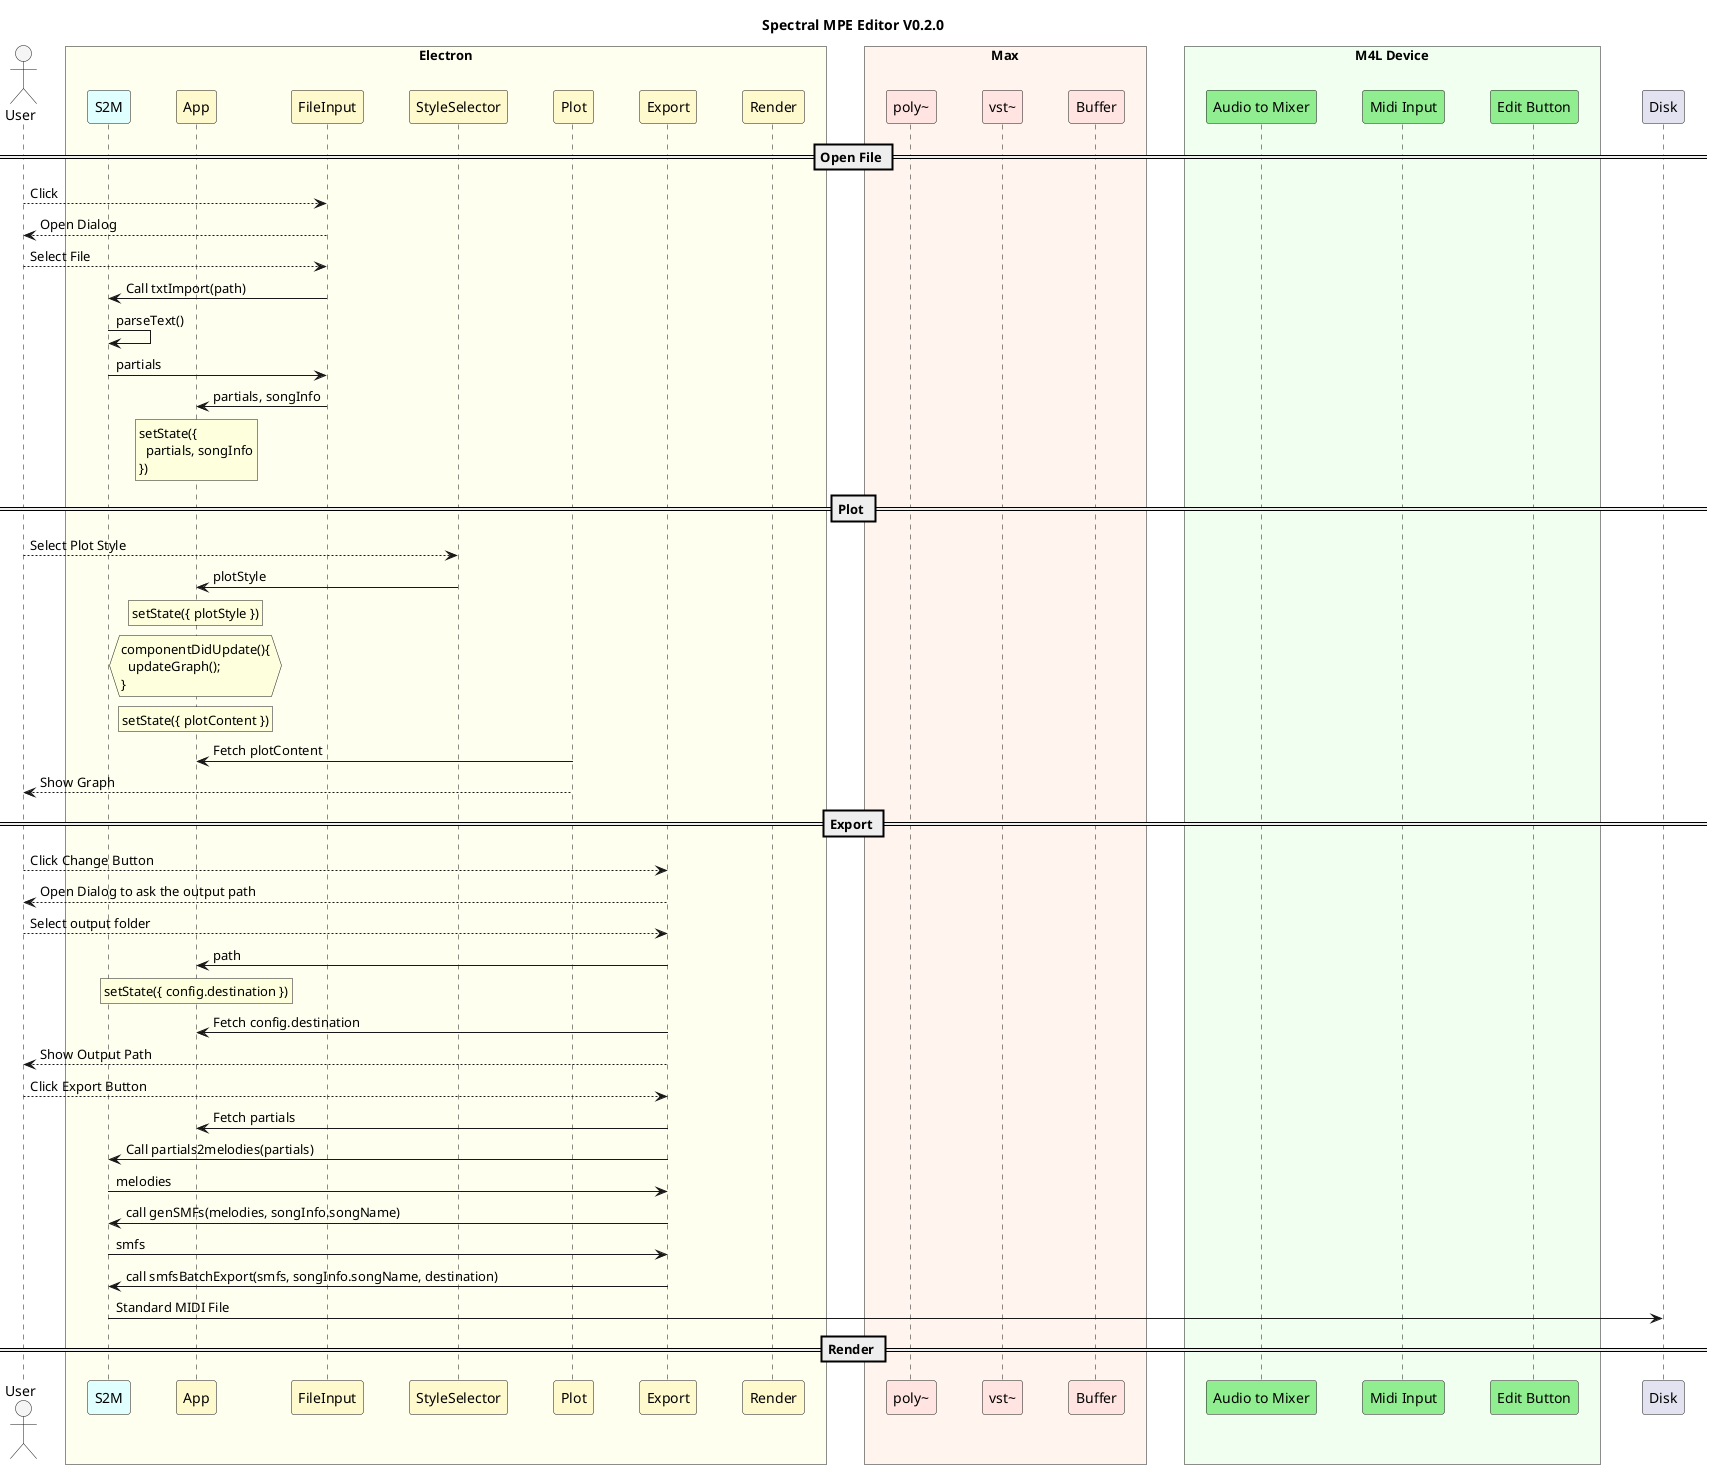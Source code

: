 
@startuml
Title Spectral MPE Editor V0.2.0

skinparam ParticipantPadding 18
skinparam BoxPadding 18
skinparam SequenceTitleFontSize 24
skinparam SequenceBoxFontSize 24
skinparam SequenceBoxFontStyle italic
actor "User" #WhiteSmoke

box "Electron" #Ivory
participant S2M #LightCyan
participant App #LemonChiffon
participant FileInput #LemonChiffon
participant StyleSelector #LemonChiffon
participant Plot #LemonChiffon
participant Export #LemonChiffon
participant Render #LemonChiffon
end box

box "Max" #Seashell
participant "poly~" #MistyRose
participant "vst~" #MistyRose
participant "Buffer" #MistyRose
end box

box "M4L Device" #Honeydew
participant "Audio to Mixer" #LightGreen
participant "Midi Input" #LightGreen
participant "Edit Button" #LightGreen
end box

participant Disk


== Open File ==
User --> FileInput: Click
FileInput --> User: Open Dialog
User --> FileInput: Select File
FileInput -> S2M: Call txtImport(path)
S2M -> S2M: parseText()
S2M -> FileInput: partials
FileInput -> App: partials, songInfo
rnote over App
setState({
  partials, songInfo
})
end note

== Plot ==
User --> StyleSelector: Select Plot Style
StyleSelector -> App: plotStyle
rnote over App
setState({ plotStyle })
end note
hnote over App
componentDidUpdate(){
  updateGraph();
}
end note
rnote over App
setState({ plotContent })
end note
Plot -> App: Fetch plotContent
Plot --> User: Show Graph

== Export ==
User --> Export: Click Change Button
Export --> User: Open Dialog to ask the output path
User --> Export: Select output folder
Export -> App: path
rnote over App
setState({ config.destination })
end note
Export -> App: Fetch config.destination
Export --> User: Show Output Path
User --> Export: Click Export Button
Export -> App: Fetch partials
Export -> S2M: Call partials2melodies(partials)
S2M -> Export: melodies
Export -> S2M: call genSMFs(melodies, songInfo.songName)
S2M -> Export: smfs
Export -> S2M: call smfsBatchExport(smfs, songInfo.songName, destination)
S2M -> Disk: Standard MIDI File

== Render ==


@enduml